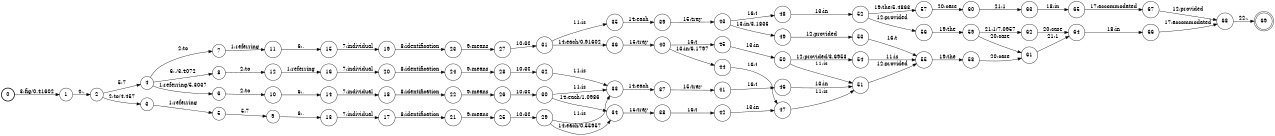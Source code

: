 digraph FST {
rankdir = LR;
size = "8.5,11";
label = "";
center = 1;
orientation = Portrait;
ranksep = "0.4";
nodesep = "0.25";
0 [label = "0", shape = circle, style = bold, fontsize = 14]
	0 -> 1 [label = "3:fig/0.41602", fontsize = 14];
1 [label = "1", shape = circle, style = solid, fontsize = 14]
	1 -> 2 [label = "4:.", fontsize = 14];
2 [label = "2", shape = circle, style = solid, fontsize = 14]
	2 -> 3 [label = "2:to/4.457", fontsize = 14];
	2 -> 4 [label = "5:7", fontsize = 14];
3 [label = "3", shape = circle, style = solid, fontsize = 14]
	3 -> 5 [label = "1:referring", fontsize = 14];
4 [label = "4", shape = circle, style = solid, fontsize = 14]
	4 -> 6 [label = "1:referring/5.3037", fontsize = 14];
	4 -> 7 [label = "2:to", fontsize = 14];
	4 -> 8 [label = "6:,/3.4072", fontsize = 14];
5 [label = "5", shape = circle, style = solid, fontsize = 14]
	5 -> 9 [label = "5:7", fontsize = 14];
6 [label = "6", shape = circle, style = solid, fontsize = 14]
	6 -> 10 [label = "2:to", fontsize = 14];
7 [label = "7", shape = circle, style = solid, fontsize = 14]
	7 -> 11 [label = "1:referring", fontsize = 14];
8 [label = "8", shape = circle, style = solid, fontsize = 14]
	8 -> 12 [label = "2:to", fontsize = 14];
9 [label = "9", shape = circle, style = solid, fontsize = 14]
	9 -> 13 [label = "6:,", fontsize = 14];
10 [label = "10", shape = circle, style = solid, fontsize = 14]
	10 -> 14 [label = "6:,", fontsize = 14];
11 [label = "11", shape = circle, style = solid, fontsize = 14]
	11 -> 15 [label = "6:,", fontsize = 14];
12 [label = "12", shape = circle, style = solid, fontsize = 14]
	12 -> 16 [label = "1:referring", fontsize = 14];
13 [label = "13", shape = circle, style = solid, fontsize = 14]
	13 -> 17 [label = "7:individual", fontsize = 14];
14 [label = "14", shape = circle, style = solid, fontsize = 14]
	14 -> 18 [label = "7:individual", fontsize = 14];
15 [label = "15", shape = circle, style = solid, fontsize = 14]
	15 -> 19 [label = "7:individual", fontsize = 14];
16 [label = "16", shape = circle, style = solid, fontsize = 14]
	16 -> 20 [label = "7:individual", fontsize = 14];
17 [label = "17", shape = circle, style = solid, fontsize = 14]
	17 -> 21 [label = "8:identification", fontsize = 14];
18 [label = "18", shape = circle, style = solid, fontsize = 14]
	18 -> 22 [label = "8:identification", fontsize = 14];
19 [label = "19", shape = circle, style = solid, fontsize = 14]
	19 -> 23 [label = "8:identification", fontsize = 14];
20 [label = "20", shape = circle, style = solid, fontsize = 14]
	20 -> 24 [label = "8:identification", fontsize = 14];
21 [label = "21", shape = circle, style = solid, fontsize = 14]
	21 -> 25 [label = "9:means", fontsize = 14];
22 [label = "22", shape = circle, style = solid, fontsize = 14]
	22 -> 26 [label = "9:means", fontsize = 14];
23 [label = "23", shape = circle, style = solid, fontsize = 14]
	23 -> 27 [label = "9:means", fontsize = 14];
24 [label = "24", shape = circle, style = solid, fontsize = 14]
	24 -> 28 [label = "9:means", fontsize = 14];
25 [label = "25", shape = circle, style = solid, fontsize = 14]
	25 -> 29 [label = "10:30", fontsize = 14];
26 [label = "26", shape = circle, style = solid, fontsize = 14]
	26 -> 30 [label = "10:30", fontsize = 14];
27 [label = "27", shape = circle, style = solid, fontsize = 14]
	27 -> 31 [label = "10:30", fontsize = 14];
28 [label = "28", shape = circle, style = solid, fontsize = 14]
	28 -> 32 [label = "10:30", fontsize = 14];
29 [label = "29", shape = circle, style = solid, fontsize = 14]
	29 -> 33 [label = "11:is", fontsize = 14];
	29 -> 34 [label = "14:each/0.55957", fontsize = 14];
30 [label = "30", shape = circle, style = solid, fontsize = 14]
	30 -> 33 [label = "11:is", fontsize = 14];
	30 -> 34 [label = "14:each/1.0986", fontsize = 14];
31 [label = "31", shape = circle, style = solid, fontsize = 14]
	31 -> 35 [label = "11:is", fontsize = 14];
	31 -> 36 [label = "14:each/0.91602", fontsize = 14];
32 [label = "32", shape = circle, style = solid, fontsize = 14]
	32 -> 33 [label = "11:is", fontsize = 14];
33 [label = "33", shape = circle, style = solid, fontsize = 14]
	33 -> 37 [label = "14:each", fontsize = 14];
34 [label = "34", shape = circle, style = solid, fontsize = 14]
	34 -> 38 [label = "15:tray", fontsize = 14];
35 [label = "35", shape = circle, style = solid, fontsize = 14]
	35 -> 39 [label = "14:each", fontsize = 14];
36 [label = "36", shape = circle, style = solid, fontsize = 14]
	36 -> 40 [label = "15:tray", fontsize = 14];
37 [label = "37", shape = circle, style = solid, fontsize = 14]
	37 -> 41 [label = "15:tray", fontsize = 14];
38 [label = "38", shape = circle, style = solid, fontsize = 14]
	38 -> 42 [label = "16:t", fontsize = 14];
39 [label = "39", shape = circle, style = solid, fontsize = 14]
	39 -> 43 [label = "15:tray", fontsize = 14];
40 [label = "40", shape = circle, style = solid, fontsize = 14]
	40 -> 44 [label = "13:in/6.1797", fontsize = 14];
	40 -> 45 [label = "16:t", fontsize = 14];
41 [label = "41", shape = circle, style = solid, fontsize = 14]
	41 -> 46 [label = "16:t", fontsize = 14];
42 [label = "42", shape = circle, style = solid, fontsize = 14]
	42 -> 47 [label = "13:in", fontsize = 14];
43 [label = "43", shape = circle, style = solid, fontsize = 14]
	43 -> 49 [label = "13:in/3.1836", fontsize = 14];
	43 -> 48 [label = "16:t", fontsize = 14];
44 [label = "44", shape = circle, style = solid, fontsize = 14]
	44 -> 47 [label = "16:t", fontsize = 14];
45 [label = "45", shape = circle, style = solid, fontsize = 14]
	45 -> 50 [label = "13:in", fontsize = 14];
46 [label = "46", shape = circle, style = solid, fontsize = 14]
	46 -> 51 [label = "13:in", fontsize = 14];
47 [label = "47", shape = circle, style = solid, fontsize = 14]
	47 -> 51 [label = "11:is", fontsize = 14];
48 [label = "48", shape = circle, style = solid, fontsize = 14]
	48 -> 52 [label = "13:in", fontsize = 14];
49 [label = "49", shape = circle, style = solid, fontsize = 14]
	49 -> 53 [label = "12:provided", fontsize = 14];
50 [label = "50", shape = circle, style = solid, fontsize = 14]
	50 -> 51 [label = "11:is", fontsize = 14];
	50 -> 54 [label = "12:provided/3.6953", fontsize = 14];
51 [label = "51", shape = circle, style = solid, fontsize = 14]
	51 -> 55 [label = "12:provided", fontsize = 14];
52 [label = "52", shape = circle, style = solid, fontsize = 14]
	52 -> 56 [label = "12:provided", fontsize = 14];
	52 -> 57 [label = "19:the/5.4863", fontsize = 14];
53 [label = "53", shape = circle, style = solid, fontsize = 14]
	53 -> 55 [label = "16:t", fontsize = 14];
54 [label = "54", shape = circle, style = solid, fontsize = 14]
	54 -> 55 [label = "11:is", fontsize = 14];
55 [label = "55", shape = circle, style = solid, fontsize = 14]
	55 -> 58 [label = "19:the", fontsize = 14];
56 [label = "56", shape = circle, style = solid, fontsize = 14]
	56 -> 59 [label = "19:the", fontsize = 14];
57 [label = "57", shape = circle, style = solid, fontsize = 14]
	57 -> 60 [label = "20:case", fontsize = 14];
58 [label = "58", shape = circle, style = solid, fontsize = 14]
	58 -> 61 [label = "20:case", fontsize = 14];
59 [label = "59", shape = circle, style = solid, fontsize = 14]
	59 -> 61 [label = "20:case", fontsize = 14];
	59 -> 62 [label = "21:1/7.0957", fontsize = 14];
60 [label = "60", shape = circle, style = solid, fontsize = 14]
	60 -> 63 [label = "21:1", fontsize = 14];
61 [label = "61", shape = circle, style = solid, fontsize = 14]
	61 -> 64 [label = "21:1", fontsize = 14];
62 [label = "62", shape = circle, style = solid, fontsize = 14]
	62 -> 64 [label = "20:case", fontsize = 14];
63 [label = "63", shape = circle, style = solid, fontsize = 14]
	63 -> 65 [label = "18:in", fontsize = 14];
64 [label = "64", shape = circle, style = solid, fontsize = 14]
	64 -> 66 [label = "18:in", fontsize = 14];
65 [label = "65", shape = circle, style = solid, fontsize = 14]
	65 -> 67 [label = "17:accommodated", fontsize = 14];
66 [label = "66", shape = circle, style = solid, fontsize = 14]
	66 -> 68 [label = "17:accommodated", fontsize = 14];
67 [label = "67", shape = circle, style = solid, fontsize = 14]
	67 -> 68 [label = "12:provided", fontsize = 14];
68 [label = "68", shape = circle, style = solid, fontsize = 14]
	68 -> 69 [label = "22:.", fontsize = 14];
69 [label = "69", shape = doublecircle, style = solid, fontsize = 14]
}
